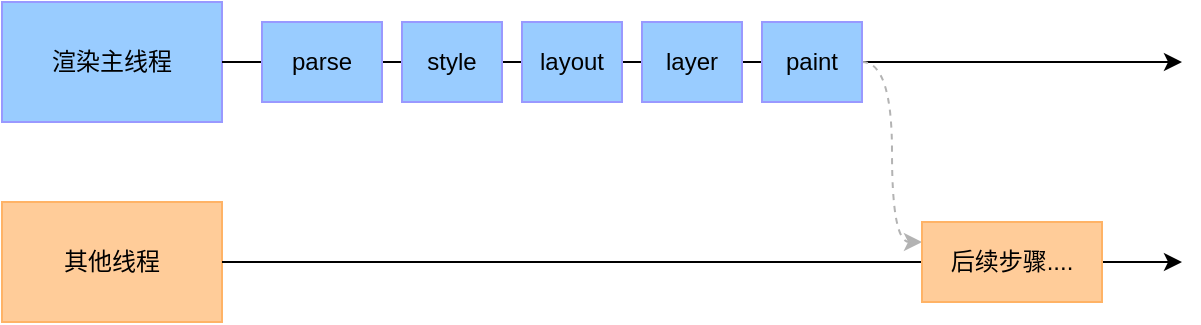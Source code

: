 <mxfile>
    <diagram id="m9e5_AxYk2Y15cNEP2ss" name="第 1 页">
        <mxGraphModel dx="855" dy="536" grid="1" gridSize="10" guides="1" tooltips="1" connect="1" arrows="1" fold="1" page="1" pageScale="1" pageWidth="827" pageHeight="1169" background="#ffffff" math="0" shadow="0">
            <root>
                <mxCell id="0"/>
                <mxCell id="1" parent="0"/>
                <mxCell id="25" value="" style="endArrow=classic;html=1;fontColor=#000000;strokeColor=#000000;startArrow=none;" parent="1" edge="1" source="16">
                    <mxGeometry width="50" height="50" relative="1" as="geometry">
                        <mxPoint x="480" y="139.5" as="sourcePoint"/>
                        <mxPoint x="670" y="140" as="targetPoint"/>
                    </mxGeometry>
                </mxCell>
                <mxCell id="10" value="渲染主线程" style="rounded=0;whiteSpace=wrap;html=1;fontColor=#000000;fillColor=#99CCFF;strokeColor=#9999FF;" parent="1" vertex="1">
                    <mxGeometry x="80" y="110" width="110" height="60" as="geometry"/>
                </mxCell>
                <mxCell id="20" value="其他线程" style="rounded=0;whiteSpace=wrap;html=1;fillColor=#FFCC99;fontColor=#000000;strokeColor=#FFB366;" parent="1" vertex="1">
                    <mxGeometry x="80" y="210" width="110" height="60" as="geometry"/>
                </mxCell>
                <mxCell id="30" value="" style="endArrow=classic;html=1;fontColor=#000000;strokeColor=#000000;endFill=1;startArrow=none;" parent="1" source="21" edge="1">
                    <mxGeometry width="50" height="50" relative="1" as="geometry">
                        <mxPoint x="190" y="240" as="sourcePoint"/>
                        <mxPoint x="670" y="240" as="targetPoint"/>
                    </mxGeometry>
                </mxCell>
                <mxCell id="23" value="layout" style="rounded=0;whiteSpace=wrap;html=1;fontColor=#000000;fillColor=#99CCFF;strokeColor=#9999FF;" parent="1" vertex="1">
                    <mxGeometry x="340" y="120" width="50" height="40" as="geometry"/>
                </mxCell>
                <mxCell id="58" value="" style="endArrow=none;html=1;fontColor=#000000;strokeColor=#000000;startArrow=none;" parent="1" edge="1">
                    <mxGeometry width="50" height="50" relative="1" as="geometry">
                        <mxPoint x="658" y="140" as="sourcePoint"/>
                        <mxPoint x="658" y="140" as="targetPoint"/>
                    </mxGeometry>
                </mxCell>
                <mxCell id="59" value="style" style="rounded=0;whiteSpace=wrap;html=1;fontColor=#000000;fillColor=#99CCFF;strokeColor=#9999FF;" vertex="1" parent="1">
                    <mxGeometry x="280" y="120" width="50" height="40" as="geometry"/>
                </mxCell>
                <mxCell id="60" value="layer" style="rounded=0;whiteSpace=wrap;html=1;fontColor=#000000;fillColor=#99CCFF;strokeColor=#9999FF;" vertex="1" parent="1">
                    <mxGeometry x="400" y="120" width="50" height="40" as="geometry"/>
                </mxCell>
                <mxCell id="62" value="" style="endArrow=none;html=1;fontColor=#000000;strokeColor=#000000;startArrow=none;" edge="1" parent="1" target="61">
                    <mxGeometry width="50" height="50" relative="1" as="geometry">
                        <mxPoint x="480" y="139.5" as="sourcePoint"/>
                        <mxPoint x="560" y="140" as="targetPoint"/>
                    </mxGeometry>
                </mxCell>
                <mxCell id="67" style="edgeStyle=orthogonalEdgeStyle;html=1;entryX=0;entryY=0.25;entryDx=0;entryDy=0;curved=1;strokeColor=#B3B3B3;dashed=1;" edge="1" parent="1" source="61" target="21">
                    <mxGeometry relative="1" as="geometry"/>
                </mxCell>
                <mxCell id="61" value="paint" style="rounded=0;whiteSpace=wrap;html=1;fontColor=#000000;fillColor=#99CCFF;strokeColor=#9999FF;" vertex="1" parent="1">
                    <mxGeometry x="460" y="120" width="50" height="40" as="geometry"/>
                </mxCell>
                <mxCell id="64" value="" style="endArrow=none;html=1;fontColor=#000000;strokeColor=#000000;startArrow=none;" edge="1" parent="1" source="10" target="16">
                    <mxGeometry width="50" height="50" relative="1" as="geometry">
                        <mxPoint x="190" y="140" as="sourcePoint"/>
                        <mxPoint x="560" y="140" as="targetPoint"/>
                    </mxGeometry>
                </mxCell>
                <mxCell id="16" value="parse" style="rounded=0;whiteSpace=wrap;html=1;fontColor=#000000;fillColor=#99CCFF;strokeColor=#9999FF;" parent="1" vertex="1">
                    <mxGeometry x="210" y="120" width="60" height="40" as="geometry"/>
                </mxCell>
                <mxCell id="65" value="" style="endArrow=none;html=1;fontColor=#000000;strokeColor=#000000;endFill=1;" edge="1" parent="1" source="20" target="21">
                    <mxGeometry width="50" height="50" relative="1" as="geometry">
                        <mxPoint x="190" y="240" as="sourcePoint"/>
                        <mxPoint x="560" y="240" as="targetPoint"/>
                    </mxGeometry>
                </mxCell>
                <mxCell id="21" value="后续步骤...." style="rounded=0;whiteSpace=wrap;html=1;fontColor=#000000;fillColor=#FFCC99;strokeColor=#FFB366;" parent="1" vertex="1">
                    <mxGeometry x="540" y="220" width="90" height="40" as="geometry"/>
                </mxCell>
            </root>
        </mxGraphModel>
    </diagram>
</mxfile>